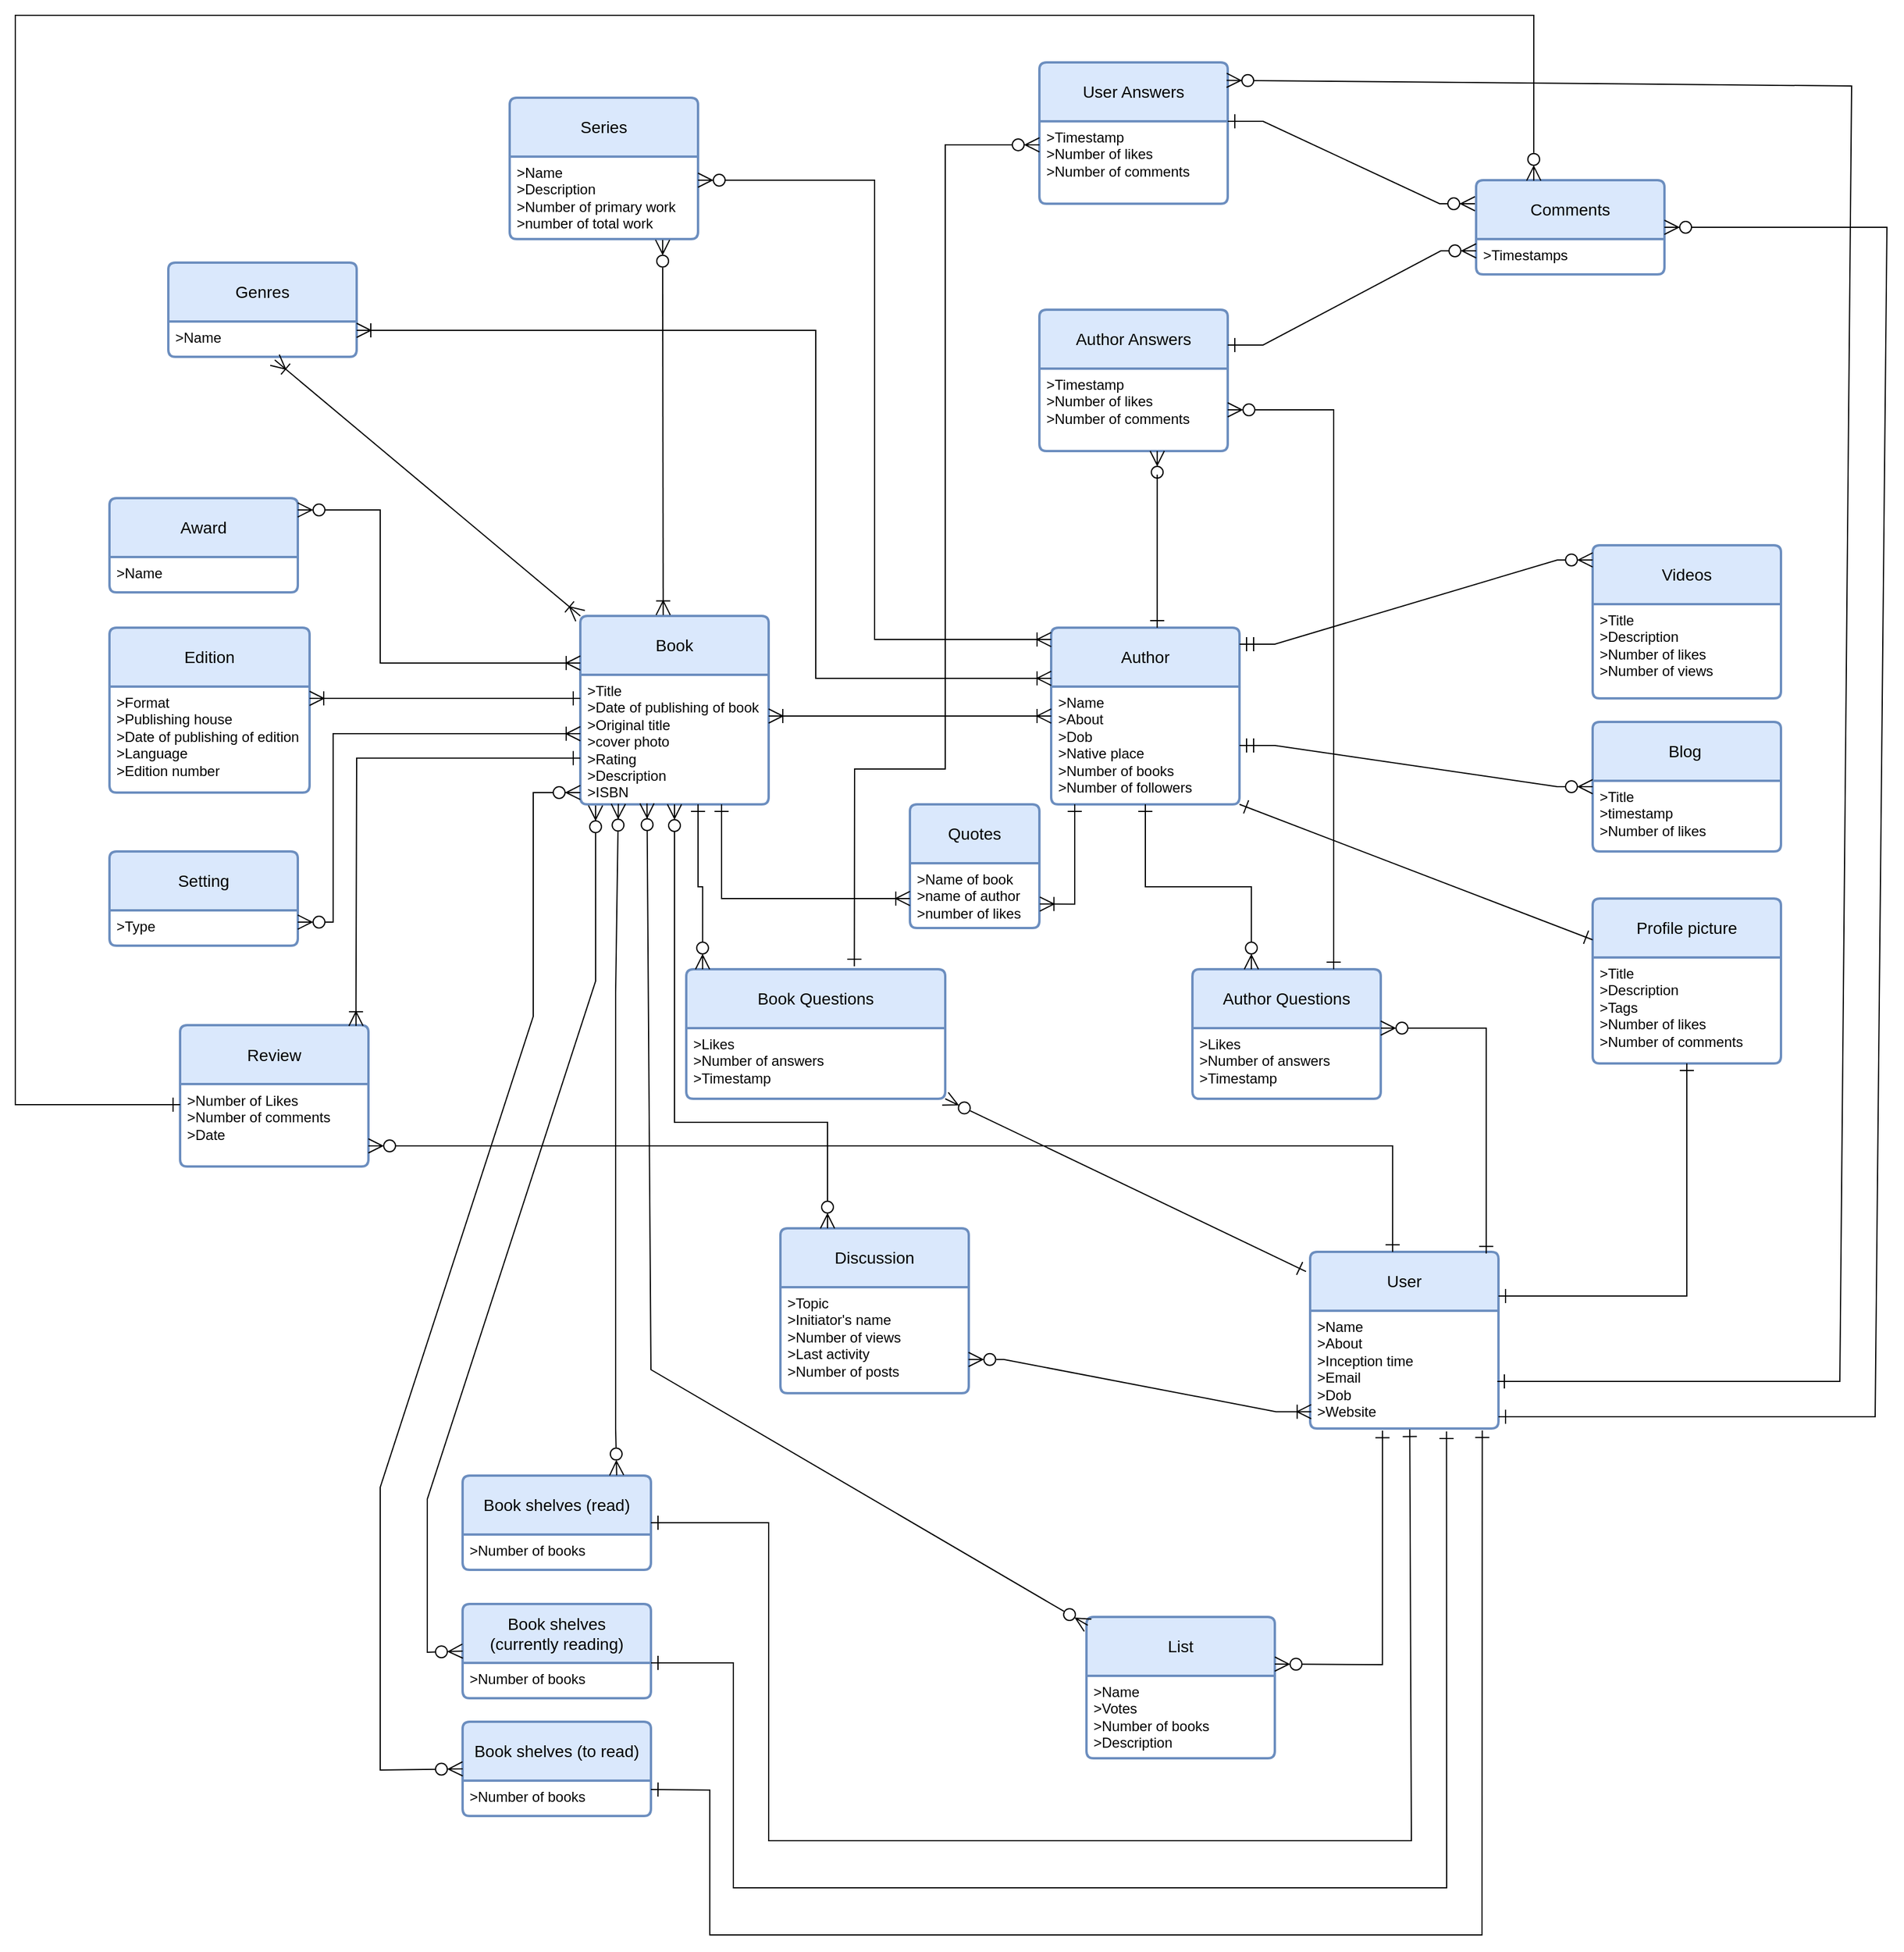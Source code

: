 <mxfile version="21.7.2" type="github">
  <diagram id="R2lEEEUBdFMjLlhIrx00" name="Page-1">
    <mxGraphModel dx="1740" dy="1661" grid="1" gridSize="10" guides="1" tooltips="1" connect="1" arrows="1" fold="1" page="1" pageScale="1" pageWidth="827" pageHeight="1169" math="0" shadow="0" extFonts="Permanent Marker^https://fonts.googleapis.com/css?family=Permanent+Marker">
      <root>
        <mxCell id="0" />
        <mxCell id="1" parent="0" />
        <mxCell id="4nfFPMJlw5qFci8MI3dI-5" value="Book" style="swimlane;childLayout=stackLayout;horizontal=1;startSize=50;horizontalStack=0;rounded=1;fontSize=14;fontStyle=0;strokeWidth=2;resizeParent=0;resizeLast=1;shadow=0;dashed=0;align=center;arcSize=4;whiteSpace=wrap;html=1;fillColor=#dae8fc;strokeColor=#6c8ebf;" parent="1" vertex="1">
          <mxGeometry x="480" y="150" width="160" height="160" as="geometry" />
        </mxCell>
        <mxCell id="4nfFPMJlw5qFci8MI3dI-6" value="&amp;gt;Title&lt;br&gt;&amp;gt;Date of publishing of book&lt;br&gt;&amp;gt;Original title&lt;br&gt;&amp;gt;cover photo&lt;br&gt;&amp;gt;Rating&lt;br&gt;&amp;gt;Description&lt;br&gt;&amp;gt;ISBN" style="align=left;strokeColor=none;fillColor=none;spacingLeft=4;fontSize=12;verticalAlign=top;resizable=0;rotatable=0;part=1;html=1;" parent="4nfFPMJlw5qFci8MI3dI-5" vertex="1">
          <mxGeometry y="50" width="160" height="110" as="geometry" />
        </mxCell>
        <mxCell id="4nfFPMJlw5qFci8MI3dI-11" value="Author" style="swimlane;childLayout=stackLayout;horizontal=1;startSize=50;horizontalStack=0;rounded=1;fontSize=14;fontStyle=0;strokeWidth=2;resizeParent=0;resizeLast=1;shadow=0;dashed=0;align=center;arcSize=4;whiteSpace=wrap;html=1;fillColor=#dae8fc;strokeColor=#6c8ebf;" parent="1" vertex="1">
          <mxGeometry x="880" y="160" width="160" height="150" as="geometry" />
        </mxCell>
        <mxCell id="4nfFPMJlw5qFci8MI3dI-12" value="&amp;gt;Name&lt;br&gt;&amp;gt;About&lt;br&gt;&amp;gt;Dob&lt;br&gt;&amp;gt;Native place&lt;br&gt;&amp;gt;Number of books&lt;br&gt;&amp;gt;Number of followers" style="align=left;strokeColor=none;fillColor=none;spacingLeft=4;fontSize=12;verticalAlign=top;resizable=0;rotatable=0;part=1;html=1;" parent="4nfFPMJlw5qFci8MI3dI-11" vertex="1">
          <mxGeometry y="50" width="160" height="100" as="geometry" />
        </mxCell>
        <mxCell id="4nfFPMJlw5qFci8MI3dI-17" value="Review" style="swimlane;childLayout=stackLayout;horizontal=1;startSize=50;horizontalStack=0;rounded=1;fontSize=14;fontStyle=0;strokeWidth=2;resizeParent=0;resizeLast=1;shadow=0;dashed=0;align=center;arcSize=4;whiteSpace=wrap;html=1;fillColor=#dae8fc;strokeColor=#6c8ebf;" parent="1" vertex="1">
          <mxGeometry x="140" y="497.5" width="160" height="120" as="geometry" />
        </mxCell>
        <mxCell id="4nfFPMJlw5qFci8MI3dI-18" value="&amp;gt;Number of Likes&lt;br&gt;&amp;gt;Number of comments&lt;br&gt;&amp;gt;Date&amp;nbsp;" style="align=left;strokeColor=none;fillColor=none;spacingLeft=4;fontSize=12;verticalAlign=top;resizable=0;rotatable=0;part=1;html=1;" parent="4nfFPMJlw5qFci8MI3dI-17" vertex="1">
          <mxGeometry y="50" width="160" height="70" as="geometry" />
        </mxCell>
        <mxCell id="4nfFPMJlw5qFci8MI3dI-19" value="Genres" style="swimlane;childLayout=stackLayout;horizontal=1;startSize=50;horizontalStack=0;rounded=1;fontSize=14;fontStyle=0;strokeWidth=2;resizeParent=0;resizeLast=1;shadow=0;dashed=0;align=center;arcSize=4;whiteSpace=wrap;html=1;fillColor=#dae8fc;strokeColor=#6c8ebf;" parent="1" vertex="1">
          <mxGeometry x="130" y="-150" width="160" height="80" as="geometry" />
        </mxCell>
        <mxCell id="4nfFPMJlw5qFci8MI3dI-20" value="&amp;gt;Name" style="align=left;strokeColor=none;fillColor=none;spacingLeft=4;fontSize=12;verticalAlign=top;resizable=0;rotatable=0;part=1;html=1;" parent="4nfFPMJlw5qFci8MI3dI-19" vertex="1">
          <mxGeometry y="50" width="160" height="30" as="geometry" />
        </mxCell>
        <mxCell id="4nfFPMJlw5qFci8MI3dI-21" value="Series" style="swimlane;childLayout=stackLayout;horizontal=1;startSize=50;horizontalStack=0;rounded=1;fontSize=14;fontStyle=0;strokeWidth=2;resizeParent=0;resizeLast=1;shadow=0;dashed=0;align=center;arcSize=4;whiteSpace=wrap;html=1;fillColor=#dae8fc;strokeColor=#6c8ebf;" parent="1" vertex="1">
          <mxGeometry x="420" y="-290" width="160" height="120" as="geometry" />
        </mxCell>
        <mxCell id="4nfFPMJlw5qFci8MI3dI-22" value="&amp;gt;Name&lt;br&gt;&amp;gt;Description&lt;br&gt;&amp;gt;Number of primary work&lt;br&gt;&amp;gt;number of total work" style="align=left;strokeColor=none;fillColor=none;spacingLeft=4;fontSize=12;verticalAlign=top;resizable=0;rotatable=0;part=1;html=1;" parent="4nfFPMJlw5qFci8MI3dI-21" vertex="1">
          <mxGeometry y="50" width="160" height="70" as="geometry" />
        </mxCell>
        <mxCell id="4nfFPMJlw5qFci8MI3dI-23" value="Setting" style="swimlane;childLayout=stackLayout;horizontal=1;startSize=50;horizontalStack=0;rounded=1;fontSize=14;fontStyle=0;strokeWidth=2;resizeParent=0;resizeLast=1;shadow=0;dashed=0;align=center;arcSize=4;whiteSpace=wrap;html=1;fillColor=#dae8fc;strokeColor=#6c8ebf;" parent="1" vertex="1">
          <mxGeometry x="80" y="350" width="160" height="80" as="geometry" />
        </mxCell>
        <mxCell id="4nfFPMJlw5qFci8MI3dI-24" value="&amp;gt;Type" style="align=left;strokeColor=none;fillColor=none;spacingLeft=4;fontSize=12;verticalAlign=top;resizable=0;rotatable=0;part=1;html=1;" parent="4nfFPMJlw5qFci8MI3dI-23" vertex="1">
          <mxGeometry y="50" width="160" height="30" as="geometry" />
        </mxCell>
        <mxCell id="4nfFPMJlw5qFci8MI3dI-25" value="Award" style="swimlane;childLayout=stackLayout;horizontal=1;startSize=50;horizontalStack=0;rounded=1;fontSize=14;fontStyle=0;strokeWidth=2;resizeParent=0;resizeLast=1;shadow=0;dashed=0;align=center;arcSize=4;whiteSpace=wrap;html=1;fillColor=#dae8fc;strokeColor=#6c8ebf;" parent="1" vertex="1">
          <mxGeometry x="80" y="50" width="160" height="80" as="geometry" />
        </mxCell>
        <mxCell id="4nfFPMJlw5qFci8MI3dI-26" value="&amp;gt;Name" style="align=left;strokeColor=none;fillColor=none;spacingLeft=4;fontSize=12;verticalAlign=top;resizable=0;rotatable=0;part=1;html=1;" parent="4nfFPMJlw5qFci8MI3dI-25" vertex="1">
          <mxGeometry y="50" width="160" height="30" as="geometry" />
        </mxCell>
        <mxCell id="4nfFPMJlw5qFci8MI3dI-28" value="Edition" style="swimlane;childLayout=stackLayout;horizontal=1;startSize=50;horizontalStack=0;rounded=1;fontSize=14;fontStyle=0;strokeWidth=2;resizeParent=0;resizeLast=1;shadow=0;dashed=0;align=center;arcSize=4;whiteSpace=wrap;html=1;fillColor=#dae8fc;strokeColor=#6c8ebf;" parent="1" vertex="1">
          <mxGeometry x="80" y="160" width="170" height="140" as="geometry" />
        </mxCell>
        <mxCell id="4nfFPMJlw5qFci8MI3dI-29" value="&amp;gt;Format&lt;br&gt;&amp;gt;Publishing house&lt;br&gt;&amp;gt;Date of publishing of edition&lt;br&gt;&amp;gt;Language&lt;br&gt;&amp;gt;Edition number" style="align=left;strokeColor=none;fillColor=none;spacingLeft=4;fontSize=12;verticalAlign=top;resizable=0;rotatable=0;part=1;html=1;" parent="4nfFPMJlw5qFci8MI3dI-28" vertex="1">
          <mxGeometry y="50" width="170" height="90" as="geometry" />
        </mxCell>
        <mxCell id="4nfFPMJlw5qFci8MI3dI-30" value="Quotes" style="swimlane;childLayout=stackLayout;horizontal=1;startSize=50;horizontalStack=0;rounded=1;fontSize=14;fontStyle=0;strokeWidth=2;resizeParent=0;resizeLast=1;shadow=0;dashed=0;align=center;arcSize=4;whiteSpace=wrap;html=1;fillColor=#dae8fc;strokeColor=#6c8ebf;" parent="1" vertex="1">
          <mxGeometry x="760" y="310" width="110" height="105" as="geometry" />
        </mxCell>
        <mxCell id="4nfFPMJlw5qFci8MI3dI-31" value="&amp;gt;Name of book&lt;br&gt;&amp;gt;name of author&lt;br&gt;&amp;gt;number of likes" style="align=left;strokeColor=none;fillColor=none;spacingLeft=4;fontSize=12;verticalAlign=top;resizable=0;rotatable=0;part=1;html=1;" parent="4nfFPMJlw5qFci8MI3dI-30" vertex="1">
          <mxGeometry y="50" width="110" height="55" as="geometry" />
        </mxCell>
        <mxCell id="4nfFPMJlw5qFci8MI3dI-32" value="Discussion" style="swimlane;childLayout=stackLayout;horizontal=1;startSize=50;horizontalStack=0;rounded=1;fontSize=14;fontStyle=0;strokeWidth=2;resizeParent=0;resizeLast=1;shadow=0;dashed=0;align=center;arcSize=4;whiteSpace=wrap;html=1;fillColor=#dae8fc;strokeColor=#6c8ebf;" parent="1" vertex="1">
          <mxGeometry x="650" y="670" width="160" height="140" as="geometry" />
        </mxCell>
        <mxCell id="4nfFPMJlw5qFci8MI3dI-33" value="&amp;gt;Topic&lt;br&gt;&amp;gt;Initiator&#39;s name&lt;br&gt;&amp;gt;Number of views&lt;br&gt;&amp;gt;Last activity&lt;br&gt;&amp;gt;Number of posts" style="align=left;strokeColor=none;fillColor=none;spacingLeft=4;fontSize=12;verticalAlign=top;resizable=0;rotatable=0;part=1;html=1;" parent="4nfFPMJlw5qFci8MI3dI-32" vertex="1">
          <mxGeometry y="50" width="160" height="90" as="geometry" />
        </mxCell>
        <mxCell id="4nfFPMJlw5qFci8MI3dI-34" value="Author Questions" style="swimlane;childLayout=stackLayout;horizontal=1;startSize=50;horizontalStack=0;rounded=1;fontSize=14;fontStyle=0;strokeWidth=2;resizeParent=0;resizeLast=1;shadow=0;dashed=0;align=center;arcSize=4;whiteSpace=wrap;html=1;fillColor=#dae8fc;strokeColor=#6c8ebf;" parent="1" vertex="1">
          <mxGeometry x="1000" y="450" width="160" height="110" as="geometry" />
        </mxCell>
        <mxCell id="4nfFPMJlw5qFci8MI3dI-35" value="&amp;gt;Likes&lt;br&gt;&amp;gt;Number of answers&lt;br&gt;&amp;gt;Timestamp" style="align=left;strokeColor=none;fillColor=none;spacingLeft=4;fontSize=12;verticalAlign=top;resizable=0;rotatable=0;part=1;html=1;" parent="4nfFPMJlw5qFci8MI3dI-34" vertex="1">
          <mxGeometry y="50" width="160" height="60" as="geometry" />
        </mxCell>
        <mxCell id="4nfFPMJlw5qFci8MI3dI-36" value="List" style="swimlane;childLayout=stackLayout;horizontal=1;startSize=50;horizontalStack=0;rounded=1;fontSize=14;fontStyle=0;strokeWidth=2;resizeParent=0;resizeLast=1;shadow=0;dashed=0;align=center;arcSize=4;whiteSpace=wrap;html=1;fillColor=#dae8fc;strokeColor=#6c8ebf;" parent="1" vertex="1">
          <mxGeometry x="910" y="1000" width="160" height="120" as="geometry" />
        </mxCell>
        <mxCell id="4nfFPMJlw5qFci8MI3dI-37" value="&amp;gt;Name&lt;br&gt;&amp;gt;Votes&lt;br&gt;&amp;gt;Number of books&lt;br&gt;&amp;gt;Description&lt;br&gt;" style="align=left;strokeColor=none;fillColor=none;spacingLeft=4;fontSize=12;verticalAlign=top;resizable=0;rotatable=0;part=1;html=1;" parent="4nfFPMJlw5qFci8MI3dI-36" vertex="1">
          <mxGeometry y="50" width="160" height="70" as="geometry" />
        </mxCell>
        <mxCell id="4nfFPMJlw5qFci8MI3dI-38" value="User" style="swimlane;childLayout=stackLayout;horizontal=1;startSize=50;horizontalStack=0;rounded=1;fontSize=14;fontStyle=0;strokeWidth=2;resizeParent=0;resizeLast=1;shadow=0;dashed=0;align=center;arcSize=4;whiteSpace=wrap;html=1;fillColor=#dae8fc;strokeColor=#6c8ebf;" parent="1" vertex="1">
          <mxGeometry x="1100" y="690" width="160" height="150" as="geometry" />
        </mxCell>
        <mxCell id="4nfFPMJlw5qFci8MI3dI-39" value="&amp;gt;Name&lt;br&gt;&amp;gt;About&lt;br&gt;&amp;gt;Inception time&lt;br&gt;&amp;gt;Email&lt;br&gt;&amp;gt;Dob&lt;br&gt;&amp;gt;Website" style="align=left;strokeColor=none;fillColor=none;spacingLeft=4;fontSize=12;verticalAlign=top;resizable=0;rotatable=0;part=1;html=1;" parent="4nfFPMJlw5qFci8MI3dI-38" vertex="1">
          <mxGeometry y="50" width="160" height="100" as="geometry" />
        </mxCell>
        <mxCell id="AMUWhJ_4N7A-JBRG0hb9-1" value="Book shelves (read)" style="swimlane;childLayout=stackLayout;horizontal=1;startSize=50;horizontalStack=0;rounded=1;fontSize=14;fontStyle=0;strokeWidth=2;resizeParent=0;resizeLast=1;shadow=0;dashed=0;align=center;arcSize=4;whiteSpace=wrap;html=1;fillColor=#dae8fc;strokeColor=#6c8ebf;" vertex="1" parent="1">
          <mxGeometry x="380" y="880" width="160" height="80" as="geometry" />
        </mxCell>
        <mxCell id="AMUWhJ_4N7A-JBRG0hb9-2" value="&amp;gt;Number of books" style="align=left;strokeColor=none;fillColor=none;spacingLeft=4;fontSize=12;verticalAlign=top;resizable=0;rotatable=0;part=1;html=1;" vertex="1" parent="AMUWhJ_4N7A-JBRG0hb9-1">
          <mxGeometry y="50" width="160" height="30" as="geometry" />
        </mxCell>
        <mxCell id="AMUWhJ_4N7A-JBRG0hb9-3" value="Book shelves (to read)" style="swimlane;childLayout=stackLayout;horizontal=1;startSize=50;horizontalStack=0;rounded=1;fontSize=14;fontStyle=0;strokeWidth=2;resizeParent=0;resizeLast=1;shadow=0;dashed=0;align=center;arcSize=4;whiteSpace=wrap;html=1;fillColor=#dae8fc;strokeColor=#6c8ebf;" vertex="1" parent="1">
          <mxGeometry x="380" y="1089" width="160" height="80" as="geometry" />
        </mxCell>
        <mxCell id="AMUWhJ_4N7A-JBRG0hb9-4" value="&amp;gt;Number of books" style="align=left;strokeColor=none;fillColor=none;spacingLeft=4;fontSize=12;verticalAlign=top;resizable=0;rotatable=0;part=1;html=1;" vertex="1" parent="AMUWhJ_4N7A-JBRG0hb9-3">
          <mxGeometry y="50" width="160" height="30" as="geometry" />
        </mxCell>
        <mxCell id="AMUWhJ_4N7A-JBRG0hb9-5" value="Book shelves &lt;br&gt;(currently reading)" style="swimlane;childLayout=stackLayout;horizontal=1;startSize=50;horizontalStack=0;rounded=1;fontSize=14;fontStyle=0;strokeWidth=2;resizeParent=0;resizeLast=1;shadow=0;dashed=0;align=center;arcSize=4;whiteSpace=wrap;html=1;fillColor=#dae8fc;strokeColor=#6c8ebf;" vertex="1" parent="1">
          <mxGeometry x="380" y="989" width="160" height="80" as="geometry" />
        </mxCell>
        <mxCell id="AMUWhJ_4N7A-JBRG0hb9-6" value="&amp;gt;Number of books" style="align=left;strokeColor=none;fillColor=none;spacingLeft=4;fontSize=12;verticalAlign=top;resizable=0;rotatable=0;part=1;html=1;" vertex="1" parent="AMUWhJ_4N7A-JBRG0hb9-5">
          <mxGeometry y="50" width="160" height="30" as="geometry" />
        </mxCell>
        <mxCell id="AMUWhJ_4N7A-JBRG0hb9-8" value="Blog&lt;span style=&quot;white-space: pre;&quot;&gt;&#x9;&lt;/span&gt;" style="swimlane;childLayout=stackLayout;horizontal=1;startSize=50;horizontalStack=0;rounded=1;fontSize=14;fontStyle=0;strokeWidth=2;resizeParent=0;resizeLast=1;shadow=0;dashed=0;align=center;arcSize=4;whiteSpace=wrap;html=1;fillColor=#dae8fc;strokeColor=#6c8ebf;" vertex="1" parent="1">
          <mxGeometry x="1340" y="240" width="160" height="110" as="geometry" />
        </mxCell>
        <mxCell id="AMUWhJ_4N7A-JBRG0hb9-9" value="&amp;gt;Title&lt;br&gt;&amp;gt;timestamp&lt;br&gt;&amp;gt;Number of likes" style="align=left;strokeColor=none;fillColor=none;spacingLeft=4;fontSize=12;verticalAlign=top;resizable=0;rotatable=0;part=1;html=1;" vertex="1" parent="AMUWhJ_4N7A-JBRG0hb9-8">
          <mxGeometry y="50" width="160" height="60" as="geometry" />
        </mxCell>
        <mxCell id="AMUWhJ_4N7A-JBRG0hb9-10" value="Videos" style="swimlane;childLayout=stackLayout;horizontal=1;startSize=50;horizontalStack=0;rounded=1;fontSize=14;fontStyle=0;strokeWidth=2;resizeParent=0;resizeLast=1;shadow=0;dashed=0;align=center;arcSize=4;whiteSpace=wrap;html=1;fillColor=#dae8fc;strokeColor=#6c8ebf;" vertex="1" parent="1">
          <mxGeometry x="1340" y="90" width="160" height="130" as="geometry" />
        </mxCell>
        <mxCell id="AMUWhJ_4N7A-JBRG0hb9-11" value="&amp;gt;Title&lt;br&gt;&amp;gt;Description&lt;br&gt;&amp;gt;Number of likes&lt;br&gt;&amp;gt;Number of views&lt;br&gt;" style="align=left;strokeColor=none;fillColor=none;spacingLeft=4;fontSize=12;verticalAlign=top;resizable=0;rotatable=0;part=1;html=1;" vertex="1" parent="AMUWhJ_4N7A-JBRG0hb9-10">
          <mxGeometry y="50" width="160" height="80" as="geometry" />
        </mxCell>
        <mxCell id="AMUWhJ_4N7A-JBRG0hb9-15" value="" style="edgeStyle=entityRelationEdgeStyle;fontSize=12;html=1;endArrow=ERoneToMany;startArrow=ERoneToMany;rounded=0;endSize=10;startSize=10;entryX=0;entryY=0.25;entryDx=0;entryDy=0;" edge="1" parent="1" target="4nfFPMJlw5qFci8MI3dI-12">
          <mxGeometry width="100" height="100" relative="1" as="geometry">
            <mxPoint x="640" y="235" as="sourcePoint" />
            <mxPoint x="730" y="160" as="targetPoint" />
            <Array as="points">
              <mxPoint x="550" y="160" />
              <mxPoint x="680" y="180" />
            </Array>
          </mxGeometry>
        </mxCell>
        <mxCell id="AMUWhJ_4N7A-JBRG0hb9-16" value="" style="edgeStyle=orthogonalEdgeStyle;fontSize=12;html=1;endArrow=ERzeroToMany;startArrow=ERoneToMany;rounded=0;endSize=10;startSize=10;endFill=0;entryX=1;entryY=0.75;entryDx=0;entryDy=0;" edge="1" parent="1" target="4nfFPMJlw5qFci8MI3dI-23">
          <mxGeometry width="100" height="100" relative="1" as="geometry">
            <mxPoint x="480" y="250" as="sourcePoint" />
            <mxPoint x="300" y="400" as="targetPoint" />
            <Array as="points">
              <mxPoint x="480" y="250" />
              <mxPoint x="270" y="250" />
              <mxPoint x="270" y="410" />
            </Array>
          </mxGeometry>
        </mxCell>
        <mxCell id="AMUWhJ_4N7A-JBRG0hb9-23" value="" style="fontSize=12;html=1;endArrow=ERoneToMany;endFill=0;startArrow=ERoneToMany;rounded=0;exitX=0.565;exitY=1.089;exitDx=0;exitDy=0;exitPerimeter=0;endSize=10;startSize=10;startFill=0;" edge="1" parent="1" source="4nfFPMJlw5qFci8MI3dI-20">
          <mxGeometry width="100" height="100" relative="1" as="geometry">
            <mxPoint x="500.64" y="34.63" as="sourcePoint" />
            <mxPoint x="480" y="150" as="targetPoint" />
            <Array as="points" />
          </mxGeometry>
        </mxCell>
        <mxCell id="AMUWhJ_4N7A-JBRG0hb9-25" value="" style="fontSize=12;html=1;endArrow=ERoneToMany;endFill=0;startArrow=ERoneToMany;rounded=0;endSize=10;startSize=10;edgeStyle=orthogonalEdgeStyle;startFill=0;exitX=1;exitY=0.25;exitDx=0;exitDy=0;" edge="1" parent="1" source="4nfFPMJlw5qFci8MI3dI-20">
          <mxGeometry width="100" height="100" relative="1" as="geometry">
            <mxPoint x="660" y="-90" as="sourcePoint" />
            <mxPoint x="880" y="203" as="targetPoint" />
            <Array as="points">
              <mxPoint x="680" y="-93" />
              <mxPoint x="680" y="203" />
            </Array>
          </mxGeometry>
        </mxCell>
        <mxCell id="AMUWhJ_4N7A-JBRG0hb9-31" value="" style="fontSize=12;html=1;endArrow=ERzeroToMany;startArrow=ERoneToMany;rounded=0;endFill=0;startFill=0;exitX=0.44;exitY=-0.005;exitDx=0;exitDy=0;exitPerimeter=0;endSize=10;startSize=10;entryX=0.812;entryY=1.01;entryDx=0;entryDy=0;entryPerimeter=0;" edge="1" parent="1" source="4nfFPMJlw5qFci8MI3dI-5" target="4nfFPMJlw5qFci8MI3dI-22">
          <mxGeometry width="100" height="100" relative="1" as="geometry">
            <mxPoint x="540" y="130" as="sourcePoint" />
            <mxPoint x="580" y="-170" as="targetPoint" />
          </mxGeometry>
        </mxCell>
        <mxCell id="AMUWhJ_4N7A-JBRG0hb9-33" value="" style="edgeStyle=elbowEdgeStyle;fontSize=12;html=1;endArrow=ERzeroToMany;endFill=1;startArrow=ERoneToMany;rounded=0;exitX=0;exitY=0.067;exitDx=0;exitDy=0;exitPerimeter=0;endSize=10;startSize=10;startFill=0;" edge="1" parent="1" source="4nfFPMJlw5qFci8MI3dI-11">
          <mxGeometry width="100" height="100" relative="1" as="geometry">
            <mxPoint x="770" y="130" as="sourcePoint" />
            <mxPoint x="580" y="-220" as="targetPoint" />
          </mxGeometry>
        </mxCell>
        <mxCell id="AMUWhJ_4N7A-JBRG0hb9-34" value="" style="edgeStyle=entityRelationEdgeStyle;fontSize=12;html=1;endArrow=ERzeroToMany;startArrow=ERmandOne;rounded=0;entryX=0;entryY=0.096;entryDx=0;entryDy=0;entryPerimeter=0;endSize=10;startSize=10;endFill=0;startFill=0;" edge="1" parent="1" target="AMUWhJ_4N7A-JBRG0hb9-10">
          <mxGeometry width="100" height="100" relative="1" as="geometry">
            <mxPoint x="1040" y="174" as="sourcePoint" />
            <mxPoint x="870" y="30" as="targetPoint" />
            <Array as="points">
              <mxPoint x="1100" y="190" />
            </Array>
          </mxGeometry>
        </mxCell>
        <mxCell id="AMUWhJ_4N7A-JBRG0hb9-35" value="" style="edgeStyle=entityRelationEdgeStyle;fontSize=12;html=1;endArrow=ERzeroToMany;startArrow=ERmandOne;rounded=0;endSize=10;startSize=10;endFill=0;startFill=0;" edge="1" parent="1" source="4nfFPMJlw5qFci8MI3dI-12" target="AMUWhJ_4N7A-JBRG0hb9-8">
          <mxGeometry width="100" height="100" relative="1" as="geometry">
            <mxPoint x="1080" y="390" as="sourcePoint" />
            <mxPoint x="1220" y="308" as="targetPoint" />
            <Array as="points">
              <mxPoint x="1140" y="406" />
            </Array>
          </mxGeometry>
        </mxCell>
        <mxCell id="AMUWhJ_4N7A-JBRG0hb9-36" value="" style="edgeStyle=orthogonalEdgeStyle;fontSize=12;html=1;endArrow=ERoneToMany;endFill=0;rounded=0;exitX=1;exitY=0.125;exitDx=0;exitDy=0;exitPerimeter=0;startArrow=ERzeroToMany;startFill=0;endSize=10;startSize=10;entryX=0;entryY=0.25;entryDx=0;entryDy=0;" edge="1" parent="1" source="4nfFPMJlw5qFci8MI3dI-25" target="4nfFPMJlw5qFci8MI3dI-5">
          <mxGeometry width="100" height="100" relative="1" as="geometry">
            <mxPoint x="610" y="410" as="sourcePoint" />
            <mxPoint x="460" y="188" as="targetPoint" />
            <Array as="points">
              <mxPoint x="310" y="60" />
              <mxPoint x="310" y="190" />
            </Array>
          </mxGeometry>
        </mxCell>
        <mxCell id="AMUWhJ_4N7A-JBRG0hb9-39" value="" style="edgeStyle=entityRelationEdgeStyle;fontSize=12;html=1;endArrow=ERone;endFill=0;rounded=0;startArrow=ERoneToMany;startFill=0;jumpSize=6;startSize=10;endSize=10;entryX=0;entryY=0.182;entryDx=0;entryDy=0;entryPerimeter=0;" edge="1" parent="1" target="4nfFPMJlw5qFci8MI3dI-6">
          <mxGeometry width="100" height="100" relative="1" as="geometry">
            <mxPoint x="250" y="220" as="sourcePoint" />
            <mxPoint x="460" y="240" as="targetPoint" />
          </mxGeometry>
        </mxCell>
        <mxCell id="AMUWhJ_4N7A-JBRG0hb9-43" value="" style="edgeStyle=orthogonalEdgeStyle;fontSize=12;html=1;endArrow=ERone;startArrow=ERoneToMany;rounded=0;exitX=0.934;exitY=0.005;exitDx=0;exitDy=0;exitPerimeter=0;endSize=10;startSize=10;endFill=0;startFill=0;entryX=0;entryY=0.643;entryDx=0;entryDy=0;entryPerimeter=0;" edge="1" parent="1" source="4nfFPMJlw5qFci8MI3dI-17" target="4nfFPMJlw5qFci8MI3dI-6">
          <mxGeometry width="100" height="100" relative="1" as="geometry">
            <mxPoint x="280" y="451" as="sourcePoint" />
            <mxPoint x="450" y="270" as="targetPoint" />
            <Array as="points">
              <mxPoint x="289" y="480" />
              <mxPoint x="290" y="480" />
              <mxPoint x="290" y="271" />
            </Array>
          </mxGeometry>
        </mxCell>
        <mxCell id="AMUWhJ_4N7A-JBRG0hb9-46" value="" style="edgeStyle=orthogonalEdgeStyle;fontSize=12;html=1;endArrow=ERone;startArrow=ERzeroToMany;rounded=0;entryX=0.438;entryY=0;entryDx=0;entryDy=0;entryPerimeter=0;startFill=0;endSize=10;startSize=10;endFill=0;exitX=1;exitY=0.75;exitDx=0;exitDy=0;" edge="1" parent="1" source="4nfFPMJlw5qFci8MI3dI-18" target="4nfFPMJlw5qFci8MI3dI-38">
          <mxGeometry width="100" height="100" relative="1" as="geometry">
            <mxPoint x="310" y="600" as="sourcePoint" />
            <mxPoint x="680" y="320" as="targetPoint" />
            <Array as="points">
              <mxPoint x="1170" y="600" />
            </Array>
          </mxGeometry>
        </mxCell>
        <mxCell id="AMUWhJ_4N7A-JBRG0hb9-47" value="" style="edgeStyle=orthogonalEdgeStyle;fontSize=12;html=1;endArrow=ERone;endFill=0;rounded=0;startArrow=ERoneToMany;startFill=0;endSize=10;startSize=10;exitX=0;exitY=0.545;exitDx=0;exitDy=0;exitPerimeter=0;" edge="1" parent="1" source="4nfFPMJlw5qFci8MI3dI-31">
          <mxGeometry width="100" height="100" relative="1" as="geometry">
            <mxPoint x="680" y="390" as="sourcePoint" />
            <mxPoint x="600" y="310" as="targetPoint" />
            <Array as="points">
              <mxPoint x="600" y="390" />
            </Array>
          </mxGeometry>
        </mxCell>
        <mxCell id="AMUWhJ_4N7A-JBRG0hb9-50" value="" style="edgeStyle=orthogonalEdgeStyle;fontSize=12;html=1;endArrow=ERone;endFill=0;rounded=0;startArrow=ERoneToMany;startFill=0;endSize=10;startSize=10;exitX=1.003;exitY=0.63;exitDx=0;exitDy=0;exitPerimeter=0;" edge="1" parent="1" source="4nfFPMJlw5qFci8MI3dI-31">
          <mxGeometry width="100" height="100" relative="1" as="geometry">
            <mxPoint x="860" y="394" as="sourcePoint" />
            <mxPoint x="900" y="310" as="targetPoint" />
            <Array as="points">
              <mxPoint x="900" y="395" />
            </Array>
          </mxGeometry>
        </mxCell>
        <mxCell id="AMUWhJ_4N7A-JBRG0hb9-51" value="Book Questions" style="swimlane;childLayout=stackLayout;horizontal=1;startSize=50;horizontalStack=0;rounded=1;fontSize=14;fontStyle=0;strokeWidth=2;resizeParent=0;resizeLast=1;shadow=0;dashed=0;align=center;arcSize=4;whiteSpace=wrap;html=1;fillColor=#dae8fc;strokeColor=#6c8ebf;" vertex="1" parent="1">
          <mxGeometry x="570" y="450" width="220" height="110" as="geometry" />
        </mxCell>
        <mxCell id="AMUWhJ_4N7A-JBRG0hb9-52" value="&amp;gt;Likes&lt;br&gt;&amp;gt;Number of answers&lt;br&gt;&amp;gt;Timestamp" style="align=left;strokeColor=none;fillColor=none;spacingLeft=4;fontSize=12;verticalAlign=top;resizable=0;rotatable=0;part=1;html=1;" vertex="1" parent="AMUWhJ_4N7A-JBRG0hb9-51">
          <mxGeometry y="50" width="220" height="60" as="geometry" />
        </mxCell>
        <mxCell id="AMUWhJ_4N7A-JBRG0hb9-55" value="" style="edgeStyle=orthogonalEdgeStyle;fontSize=12;html=1;endArrow=ERone;rounded=0;endFill=0;startArrow=ERzeroToMany;startFill=0;endSize=10;startSize=10;exitX=0.063;exitY=0;exitDx=0;exitDy=0;exitPerimeter=0;entryX=0.625;entryY=1;entryDx=0;entryDy=0;entryPerimeter=0;" edge="1" parent="1" source="AMUWhJ_4N7A-JBRG0hb9-51" target="4nfFPMJlw5qFci8MI3dI-6">
          <mxGeometry width="100" height="100" relative="1" as="geometry">
            <mxPoint x="560" y="440" as="sourcePoint" />
            <mxPoint x="590" y="320" as="targetPoint" />
            <Array as="points" />
          </mxGeometry>
        </mxCell>
        <mxCell id="AMUWhJ_4N7A-JBRG0hb9-56" value="" style="edgeStyle=orthogonalEdgeStyle;fontSize=12;html=1;endArrow=ERone;rounded=0;exitX=0.313;exitY=0;exitDx=0;exitDy=0;endFill=0;startArrow=ERzeroToMany;startFill=0;endSize=10;startSize=10;exitPerimeter=0;" edge="1" parent="1" source="4nfFPMJlw5qFci8MI3dI-34" target="4nfFPMJlw5qFci8MI3dI-12">
          <mxGeometry width="100" height="100" relative="1" as="geometry">
            <mxPoint x="1020" y="370" as="sourcePoint" />
            <mxPoint x="1020" y="320" as="targetPoint" />
            <Array as="points" />
          </mxGeometry>
        </mxCell>
        <mxCell id="AMUWhJ_4N7A-JBRG0hb9-57" value="" style="edgeStyle=orthogonalEdgeStyle;fontSize=12;html=1;endArrow=ERone;rounded=0;entryX=0.935;entryY=0.009;entryDx=0;entryDy=0;endFill=0;startArrow=ERzeroToMany;startFill=0;endSize=10;startSize=10;entryPerimeter=0;exitX=1;exitY=0;exitDx=0;exitDy=0;" edge="1" parent="1" source="4nfFPMJlw5qFci8MI3dI-35" target="4nfFPMJlw5qFci8MI3dI-38">
          <mxGeometry width="100" height="100" relative="1" as="geometry">
            <mxPoint x="1170" y="500" as="sourcePoint" />
            <mxPoint x="1200" y="410" as="targetPoint" />
            <Array as="points">
              <mxPoint x="1250" y="500" />
            </Array>
          </mxGeometry>
        </mxCell>
        <mxCell id="AMUWhJ_4N7A-JBRG0hb9-59" value="" style="fontSize=12;html=1;endArrow=ERone;rounded=0;endFill=0;startArrow=ERzeroToMany;startFill=0;endSize=10;startSize=10;entryX=-0.022;entryY=0.111;entryDx=0;entryDy=0;entryPerimeter=0;exitX=1;exitY=1;exitDx=0;exitDy=0;" edge="1" parent="1" source="AMUWhJ_4N7A-JBRG0hb9-52" target="4nfFPMJlw5qFci8MI3dI-38">
          <mxGeometry width="100" height="100" relative="1" as="geometry">
            <mxPoint x="730" y="510" as="sourcePoint" />
            <mxPoint x="930" y="670" as="targetPoint" />
          </mxGeometry>
        </mxCell>
        <mxCell id="AMUWhJ_4N7A-JBRG0hb9-61" value="" style="edgeStyle=entityRelationEdgeStyle;fontSize=12;html=1;endArrow=ERoneToMany;endFill=0;rounded=0;exitX=0.999;exitY=0.682;exitDx=0;exitDy=0;exitPerimeter=0;endSize=10;startSize=10;entryX=0.006;entryY=0.857;entryDx=0;entryDy=0;entryPerimeter=0;startArrow=ERzeroToMany;startFill=0;" edge="1" parent="1" source="4nfFPMJlw5qFci8MI3dI-33" target="4nfFPMJlw5qFci8MI3dI-39">
          <mxGeometry width="100" height="100" relative="1" as="geometry">
            <mxPoint x="730" y="540" as="sourcePoint" />
            <mxPoint x="1090" y="830" as="targetPoint" />
          </mxGeometry>
        </mxCell>
        <mxCell id="AMUWhJ_4N7A-JBRG0hb9-62" value="" style="edgeStyle=orthogonalEdgeStyle;fontSize=12;html=1;endArrow=ERzeroToMany;startArrow=ERzeroToMany;rounded=0;entryX=0.5;entryY=1;entryDx=0;entryDy=0;exitX=0.25;exitY=0;exitDx=0;exitDy=0;endSize=10;startSize=10;startFill=0;endFill=0;" edge="1" parent="1" source="4nfFPMJlw5qFci8MI3dI-32" target="4nfFPMJlw5qFci8MI3dI-6">
          <mxGeometry width="100" height="100" relative="1" as="geometry">
            <mxPoint x="420" y="500" as="sourcePoint" />
            <mxPoint x="560" y="340" as="targetPoint" />
            <Array as="points">
              <mxPoint x="690" y="580" />
              <mxPoint x="560" y="580" />
            </Array>
          </mxGeometry>
        </mxCell>
        <mxCell id="AMUWhJ_4N7A-JBRG0hb9-64" value="" style="fontSize=12;html=1;endArrow=ERzeroToMany;endFill=1;rounded=0;entryX=0.354;entryY=0.993;entryDx=0;entryDy=0;entryPerimeter=0;endSize=10;startSize=10;startArrow=ERzeroToMany;startFill=0;exitX=0.007;exitY=0.059;exitDx=0;exitDy=0;exitPerimeter=0;" edge="1" parent="1" source="4nfFPMJlw5qFci8MI3dI-36" target="4nfFPMJlw5qFci8MI3dI-6">
          <mxGeometry width="100" height="100" relative="1" as="geometry">
            <mxPoint x="570" y="880" as="sourcePoint" />
            <mxPoint x="500" y="490" as="targetPoint" />
            <Array as="points">
              <mxPoint x="540" y="790" />
            </Array>
          </mxGeometry>
        </mxCell>
        <mxCell id="AMUWhJ_4N7A-JBRG0hb9-65" value="" style="fontSize=12;html=1;endArrow=ERzeroToMany;endFill=1;rounded=0;entryX=0.202;entryY=0.997;entryDx=0;entryDy=0;entryPerimeter=0;endSize=10;startSize=10;startArrow=ERzeroToMany;startFill=0;exitX=0.818;exitY=-0.004;exitDx=0;exitDy=0;exitPerimeter=0;" edge="1" parent="1" source="AMUWhJ_4N7A-JBRG0hb9-1" target="4nfFPMJlw5qFci8MI3dI-6">
          <mxGeometry width="100" height="100" relative="1" as="geometry">
            <mxPoint x="350" y="1040" as="sourcePoint" />
            <mxPoint x="436" y="150" as="targetPoint" />
            <Array as="points">
              <mxPoint x="510" y="840" />
              <mxPoint x="510" y="800" />
              <mxPoint x="510" y="710" />
              <mxPoint x="510" y="470" />
            </Array>
          </mxGeometry>
        </mxCell>
        <mxCell id="AMUWhJ_4N7A-JBRG0hb9-68" value="" style="fontSize=12;html=1;endArrow=ERzeroToMany;endFill=1;rounded=0;endSize=10;startSize=10;startArrow=ERzeroToMany;startFill=0;exitX=0;exitY=0.5;exitDx=0;exitDy=0;entryX=0.081;entryY=1.009;entryDx=0;entryDy=0;entryPerimeter=0;" edge="1" parent="1" source="AMUWhJ_4N7A-JBRG0hb9-5" target="4nfFPMJlw5qFci8MI3dI-6">
          <mxGeometry width="100" height="100" relative="1" as="geometry">
            <mxPoint x="220" y="920" as="sourcePoint" />
            <mxPoint x="480" y="330" as="targetPoint" />
            <Array as="points">
              <mxPoint x="350" y="1030" />
              <mxPoint x="350" y="900" />
              <mxPoint x="493" y="460" />
            </Array>
          </mxGeometry>
        </mxCell>
        <mxCell id="AMUWhJ_4N7A-JBRG0hb9-69" value="" style="fontSize=12;html=1;endArrow=ERzeroToMany;endFill=1;rounded=0;endSize=10;startSize=10;startArrow=ERzeroToMany;startFill=0;entryX=0;entryY=0.909;entryDx=0;entryDy=0;entryPerimeter=0;exitX=0;exitY=0.5;exitDx=0;exitDy=0;" edge="1" parent="1" source="AMUWhJ_4N7A-JBRG0hb9-3" target="4nfFPMJlw5qFci8MI3dI-6">
          <mxGeometry width="100" height="100" relative="1" as="geometry">
            <mxPoint x="340" y="1150" as="sourcePoint" />
            <mxPoint x="410" y="280" as="targetPoint" />
            <Array as="points">
              <mxPoint x="310" y="1130" />
              <mxPoint x="310" y="890" />
              <mxPoint x="440" y="490" />
              <mxPoint x="440" y="300" />
            </Array>
          </mxGeometry>
        </mxCell>
        <mxCell id="AMUWhJ_4N7A-JBRG0hb9-70" value="" style="fontSize=12;html=1;endArrow=ERone;endFill=0;rounded=0;entryX=0.914;entryY=1.016;entryDx=0;entryDy=0;entryPerimeter=0;exitX=1;exitY=0.25;exitDx=0;exitDy=0;endSize=10;startSize=10;startArrow=ERone;startFill=0;" edge="1" parent="1" source="AMUWhJ_4N7A-JBRG0hb9-4" target="4nfFPMJlw5qFci8MI3dI-39">
          <mxGeometry width="100" height="100" relative="1" as="geometry">
            <mxPoint x="590" y="1130" as="sourcePoint" />
            <mxPoint x="890" y="680" as="targetPoint" />
            <Array as="points">
              <mxPoint x="590" y="1147" />
              <mxPoint x="590" y="1270" />
              <mxPoint x="1246" y="1270" />
            </Array>
          </mxGeometry>
        </mxCell>
        <mxCell id="AMUWhJ_4N7A-JBRG0hb9-74" value="" style="fontSize=12;html=1;endArrow=ERone;endFill=0;rounded=0;entryX=0.724;entryY=1.025;entryDx=0;entryDy=0;entryPerimeter=0;exitX=1;exitY=0;exitDx=0;exitDy=0;endSize=10;startSize=10;startArrow=ERone;startFill=0;" edge="1" parent="1" source="AMUWhJ_4N7A-JBRG0hb9-6" target="4nfFPMJlw5qFci8MI3dI-39">
          <mxGeometry width="100" height="100" relative="1" as="geometry">
            <mxPoint x="510" y="1145" as="sourcePoint" />
            <mxPoint x="1216" y="840" as="targetPoint" />
            <Array as="points">
              <mxPoint x="610" y="1039" />
              <mxPoint x="610" y="1230" />
              <mxPoint x="1216" y="1230" />
            </Array>
          </mxGeometry>
        </mxCell>
        <mxCell id="AMUWhJ_4N7A-JBRG0hb9-76" value="" style="fontSize=12;html=1;endArrow=ERone;endFill=0;rounded=0;exitX=1;exitY=0.5;exitDx=0;exitDy=0;endSize=10;startSize=10;startArrow=ERone;startFill=0;entryX=0.529;entryY=1.008;entryDx=0;entryDy=0;entryPerimeter=0;" edge="1" parent="1" source="AMUWhJ_4N7A-JBRG0hb9-1" target="4nfFPMJlw5qFci8MI3dI-39">
          <mxGeometry width="100" height="100" relative="1" as="geometry">
            <mxPoint x="480" y="1085" as="sourcePoint" />
            <mxPoint x="1186" y="850" as="targetPoint" />
            <Array as="points">
              <mxPoint x="640" y="920" />
              <mxPoint x="640" y="1190" />
              <mxPoint x="1186" y="1190" />
            </Array>
          </mxGeometry>
        </mxCell>
        <mxCell id="AMUWhJ_4N7A-JBRG0hb9-77" value="" style="edgeStyle=orthogonalEdgeStyle;fontSize=12;html=1;endArrow=ERone;endFill=0;rounded=0;entryX=0.384;entryY=1.018;entryDx=0;entryDy=0;entryPerimeter=0;endSize=10;startSize=10;startArrow=ERzeroToMany;startFill=0;" edge="1" parent="1" target="4nfFPMJlw5qFci8MI3dI-39">
          <mxGeometry width="100" height="100" relative="1" as="geometry">
            <mxPoint x="1070" y="1040" as="sourcePoint" />
            <mxPoint x="1170" y="940" as="targetPoint" />
          </mxGeometry>
        </mxCell>
        <mxCell id="AMUWhJ_4N7A-JBRG0hb9-78" value="Profile picture" style="swimlane;childLayout=stackLayout;horizontal=1;startSize=50;horizontalStack=0;rounded=1;fontSize=14;fontStyle=0;strokeWidth=2;resizeParent=0;resizeLast=1;shadow=0;dashed=0;align=center;arcSize=4;whiteSpace=wrap;html=1;fillColor=#dae8fc;strokeColor=#6c8ebf;" vertex="1" parent="1">
          <mxGeometry x="1340" y="390" width="160" height="140" as="geometry" />
        </mxCell>
        <mxCell id="AMUWhJ_4N7A-JBRG0hb9-79" value="&amp;gt;Title&lt;br&gt;&amp;gt;Description&lt;br&gt;&amp;gt;Tags&lt;br&gt;&amp;gt;Number of likes&lt;br&gt;&amp;gt;Number of comments" style="align=left;strokeColor=none;fillColor=none;spacingLeft=4;fontSize=12;verticalAlign=top;resizable=0;rotatable=0;part=1;html=1;" vertex="1" parent="AMUWhJ_4N7A-JBRG0hb9-78">
          <mxGeometry y="50" width="160" height="90" as="geometry" />
        </mxCell>
        <mxCell id="AMUWhJ_4N7A-JBRG0hb9-80" value="" style="edgeStyle=orthogonalEdgeStyle;fontSize=12;html=1;endArrow=ERone;endFill=0;startArrow=ERone;rounded=0;exitX=1;exitY=0.25;exitDx=0;exitDy=0;entryX=0.5;entryY=1;entryDx=0;entryDy=0;endSize=10;startSize=10;startFill=0;" edge="1" parent="1" source="4nfFPMJlw5qFci8MI3dI-38" target="AMUWhJ_4N7A-JBRG0hb9-79">
          <mxGeometry width="100" height="100" relative="1" as="geometry">
            <mxPoint x="1370" y="717.5" as="sourcePoint" />
            <mxPoint x="1470" y="617.5" as="targetPoint" />
          </mxGeometry>
        </mxCell>
        <mxCell id="AMUWhJ_4N7A-JBRG0hb9-81" value="" style="fontSize=12;html=1;endArrow=ERone;endFill=0;startArrow=ERone;rounded=0;endSize=10;startSize=10;startFill=0;exitX=0;exitY=0.25;exitDx=0;exitDy=0;entryX=1;entryY=1;entryDx=0;entryDy=0;" edge="1" parent="1" source="AMUWhJ_4N7A-JBRG0hb9-78" target="4nfFPMJlw5qFci8MI3dI-12">
          <mxGeometry width="100" height="100" relative="1" as="geometry">
            <mxPoint x="1300" y="450" as="sourcePoint" />
            <mxPoint x="1000" y="320" as="targetPoint" />
          </mxGeometry>
        </mxCell>
        <mxCell id="AMUWhJ_4N7A-JBRG0hb9-83" value="Comments" style="swimlane;childLayout=stackLayout;horizontal=1;startSize=50;horizontalStack=0;rounded=1;fontSize=14;fontStyle=0;strokeWidth=2;resizeParent=0;resizeLast=1;shadow=0;dashed=0;align=center;arcSize=4;whiteSpace=wrap;html=1;fillColor=#dae8fc;strokeColor=#6c8ebf;" vertex="1" parent="1">
          <mxGeometry x="1241" y="-220" width="160" height="80" as="geometry" />
        </mxCell>
        <mxCell id="AMUWhJ_4N7A-JBRG0hb9-84" value="&amp;gt;Timestamps" style="align=left;strokeColor=none;fillColor=none;spacingLeft=4;fontSize=12;verticalAlign=top;resizable=0;rotatable=0;part=1;html=1;" vertex="1" parent="AMUWhJ_4N7A-JBRG0hb9-83">
          <mxGeometry y="50" width="160" height="30" as="geometry" />
        </mxCell>
        <mxCell id="AMUWhJ_4N7A-JBRG0hb9-85" value="Author Answers" style="swimlane;childLayout=stackLayout;horizontal=1;startSize=50;horizontalStack=0;rounded=1;fontSize=14;fontStyle=0;strokeWidth=2;resizeParent=0;resizeLast=1;shadow=0;dashed=0;align=center;arcSize=4;whiteSpace=wrap;html=1;fillColor=#dae8fc;strokeColor=#6c8ebf;" vertex="1" parent="1">
          <mxGeometry x="870" y="-110" width="160" height="120" as="geometry" />
        </mxCell>
        <mxCell id="AMUWhJ_4N7A-JBRG0hb9-86" value="&amp;gt;Timestamp&lt;br&gt;&amp;gt;Number of likes&lt;br&gt;&amp;gt;Number of comments" style="align=left;strokeColor=none;fillColor=none;spacingLeft=4;fontSize=12;verticalAlign=top;resizable=0;rotatable=0;part=1;html=1;" vertex="1" parent="AMUWhJ_4N7A-JBRG0hb9-85">
          <mxGeometry y="50" width="160" height="70" as="geometry" />
        </mxCell>
        <mxCell id="AMUWhJ_4N7A-JBRG0hb9-88" value="" style="edgeStyle=orthogonalEdgeStyle;fontSize=12;html=1;endArrow=ERzeroToMany;startArrow=ERone;rounded=0;exitX=0.563;exitY=0;exitDx=0;exitDy=0;exitPerimeter=0;startSize=10;endSize=10;startFill=0;endFill=0;" edge="1" parent="1" source="4nfFPMJlw5qFci8MI3dI-11" target="AMUWhJ_4N7A-JBRG0hb9-86">
          <mxGeometry width="100" height="100" relative="1" as="geometry">
            <mxPoint x="930" y="140" as="sourcePoint" />
            <mxPoint x="990" y="20" as="targetPoint" />
            <Array as="points">
              <mxPoint x="970" y="30" />
              <mxPoint x="970" y="30" />
            </Array>
          </mxGeometry>
        </mxCell>
        <mxCell id="AMUWhJ_4N7A-JBRG0hb9-91" value="User Answers" style="swimlane;childLayout=stackLayout;horizontal=1;startSize=50;horizontalStack=0;rounded=1;fontSize=14;fontStyle=0;strokeWidth=2;resizeParent=0;resizeLast=1;shadow=0;dashed=0;align=center;arcSize=4;whiteSpace=wrap;html=1;fillColor=#dae8fc;strokeColor=#6c8ebf;" vertex="1" parent="1">
          <mxGeometry x="870" y="-320" width="160" height="120" as="geometry" />
        </mxCell>
        <mxCell id="AMUWhJ_4N7A-JBRG0hb9-92" value="&amp;gt;Timestamp&lt;br&gt;&amp;gt;Number of likes&lt;br&gt;&amp;gt;Number of comments" style="align=left;strokeColor=none;fillColor=none;spacingLeft=4;fontSize=12;verticalAlign=top;resizable=0;rotatable=0;part=1;html=1;" vertex="1" parent="AMUWhJ_4N7A-JBRG0hb9-91">
          <mxGeometry y="50" width="160" height="70" as="geometry" />
        </mxCell>
        <mxCell id="AMUWhJ_4N7A-JBRG0hb9-93" value="" style="fontSize=12;html=1;endArrow=ERzeroToMany;endFill=0;rounded=0;exitX=0.75;exitY=0;exitDx=0;exitDy=0;entryX=1;entryY=0.5;entryDx=0;entryDy=0;endSize=10;startSize=10;startArrow=ERone;startFill=0;" edge="1" parent="1" source="4nfFPMJlw5qFci8MI3dI-34" target="AMUWhJ_4N7A-JBRG0hb9-86">
          <mxGeometry width="100" height="100" relative="1" as="geometry">
            <mxPoint x="1090" y="30" as="sourcePoint" />
            <mxPoint x="1120" y="-70" as="targetPoint" />
            <Array as="points">
              <mxPoint x="1120" y="-25" />
            </Array>
          </mxGeometry>
        </mxCell>
        <mxCell id="AMUWhJ_4N7A-JBRG0hb9-94" value="" style="edgeStyle=entityRelationEdgeStyle;fontSize=12;html=1;endArrow=ERzeroToMany;endFill=1;rounded=0;entryX=0;entryY=0.75;entryDx=0;entryDy=0;exitX=1;exitY=0.25;exitDx=0;exitDy=0;endSize=10;startSize=10;startArrow=ERone;startFill=0;" edge="1" parent="1" source="AMUWhJ_4N7A-JBRG0hb9-85" target="AMUWhJ_4N7A-JBRG0hb9-83">
          <mxGeometry width="100" height="100" relative="1" as="geometry">
            <mxPoint x="1090" y="-90" as="sourcePoint" />
            <mxPoint x="1190" y="-190" as="targetPoint" />
            <Array as="points">
              <mxPoint x="1230" y="-130" />
            </Array>
          </mxGeometry>
        </mxCell>
        <mxCell id="AMUWhJ_4N7A-JBRG0hb9-95" value="" style="edgeStyle=entityRelationEdgeStyle;fontSize=12;html=1;endArrow=ERzeroToMany;endFill=1;rounded=0;exitX=1;exitY=0;exitDx=0;exitDy=0;endSize=10;startSize=10;startArrow=ERone;startFill=0;" edge="1" parent="1" source="AMUWhJ_4N7A-JBRG0hb9-92">
          <mxGeometry width="100" height="100" relative="1" as="geometry">
            <mxPoint x="1080" y="-180" as="sourcePoint" />
            <mxPoint x="1240" y="-200" as="targetPoint" />
            <Array as="points">
              <mxPoint x="1280" y="-230" />
              <mxPoint x="1200" y="-210" />
            </Array>
          </mxGeometry>
        </mxCell>
        <mxCell id="AMUWhJ_4N7A-JBRG0hb9-96" value="" style="fontSize=12;html=1;endArrow=ERzeroToMany;endFill=1;rounded=0;exitX=0.649;exitY=-0.023;exitDx=0;exitDy=0;exitPerimeter=0;startArrow=ERone;startFill=0;endSize=10;startSize=10;" edge="1" parent="1" source="AMUWhJ_4N7A-JBRG0hb9-51">
          <mxGeometry width="100" height="100" relative="1" as="geometry">
            <mxPoint x="710" y="440" as="sourcePoint" />
            <mxPoint x="870" y="-250" as="targetPoint" />
            <Array as="points">
              <mxPoint x="713" y="280" />
              <mxPoint x="790" y="280" />
              <mxPoint x="790" y="-250" />
            </Array>
          </mxGeometry>
        </mxCell>
        <mxCell id="AMUWhJ_4N7A-JBRG0hb9-97" value="" style="fontSize=12;html=1;endArrow=ERzeroToMany;endFill=1;rounded=0;entryX=0.994;entryY=0.127;entryDx=0;entryDy=0;entryPerimeter=0;startArrow=ERone;startFill=0;endSize=10;startSize=10;" edge="1" parent="1" target="AMUWhJ_4N7A-JBRG0hb9-91">
          <mxGeometry width="100" height="100" relative="1" as="geometry">
            <mxPoint x="1259" y="800" as="sourcePoint" />
            <mxPoint x="1550" y="-282.909" as="targetPoint" />
            <Array as="points">
              <mxPoint x="1550" y="800" />
              <mxPoint x="1560" y="-300" />
            </Array>
          </mxGeometry>
        </mxCell>
        <mxCell id="AMUWhJ_4N7A-JBRG0hb9-98" value="" style="fontSize=12;html=1;endArrow=ERone;endFill=0;rounded=0;entryX=0;entryY=0.25;entryDx=0;entryDy=0;exitX=0.306;exitY=0.004;exitDx=0;exitDy=0;exitPerimeter=0;startArrow=ERzeroToMany;startFill=0;endSize=10;startSize=10;" edge="1" parent="1" source="AMUWhJ_4N7A-JBRG0hb9-83" target="4nfFPMJlw5qFci8MI3dI-18">
          <mxGeometry width="100" height="100" relative="1" as="geometry">
            <mxPoint x="1351.231" y="-360" as="sourcePoint" />
            <mxPoint x="110" y="560" as="targetPoint" />
            <Array as="points">
              <mxPoint x="1290" y="-360" />
              <mxPoint y="-360" />
              <mxPoint y="565" />
            </Array>
          </mxGeometry>
        </mxCell>
        <mxCell id="AMUWhJ_4N7A-JBRG0hb9-99" value="" style="fontSize=12;html=1;endArrow=ERzeroToMany;endFill=1;rounded=0;entryX=1;entryY=0.5;entryDx=0;entryDy=0;startArrow=ERone;startFill=0;endSize=10;startSize=10;" edge="1" parent="1" target="AMUWhJ_4N7A-JBRG0hb9-83">
          <mxGeometry width="100" height="100" relative="1" as="geometry">
            <mxPoint x="1260" y="830" as="sourcePoint" />
            <mxPoint x="1590" y="-192.783" as="targetPoint" />
            <Array as="points">
              <mxPoint x="1580" y="830" />
              <mxPoint x="1590" y="-180" />
            </Array>
          </mxGeometry>
        </mxCell>
      </root>
    </mxGraphModel>
  </diagram>
</mxfile>
